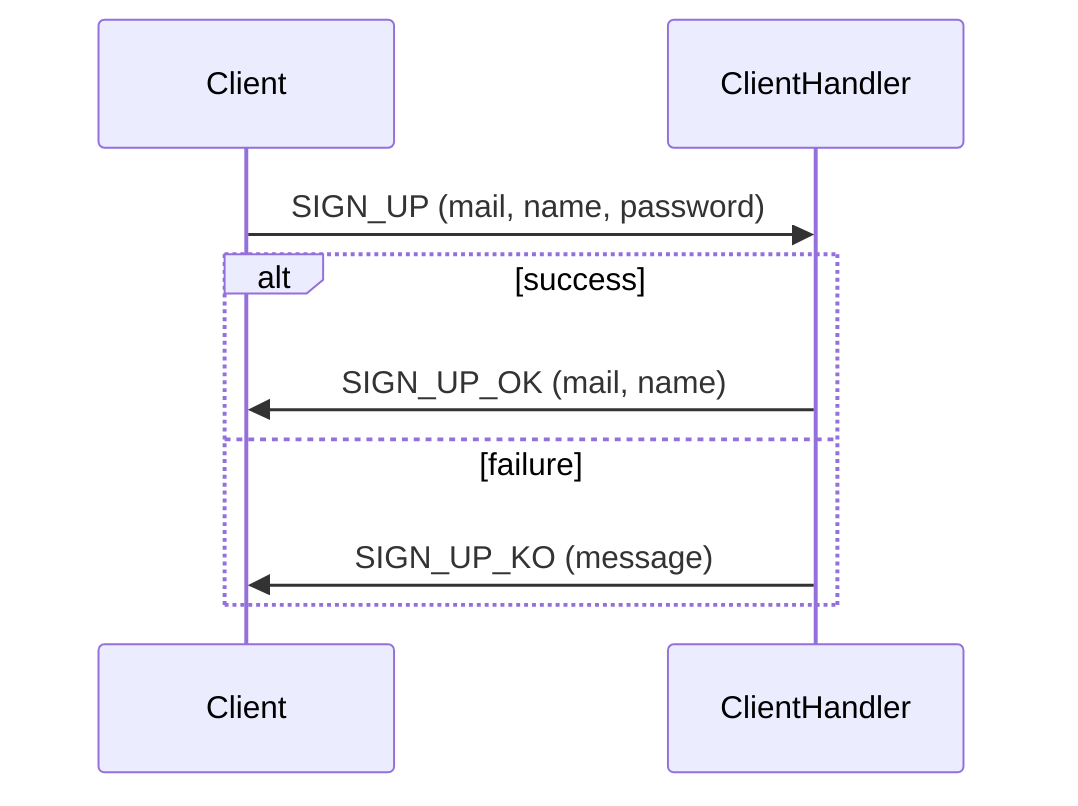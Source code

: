 sequenceDiagram
participant Client
participant ClientHandler
Client->>ClientHandler: SIGN_UP (mail, name, password)
alt success
    ClientHandler->>Client: SIGN_UP_OK (mail, name)
else failure
    ClientHandler->>Client: SIGN_UP_KO (message)
end